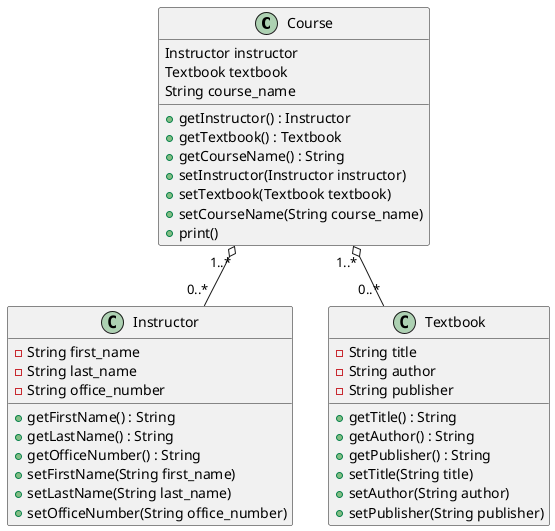 @startuml
class Course {
    Instructor instructor
    Textbook textbook
    String course_name

    +getInstructor() : Instructor
    +getTextbook() : Textbook
    +getCourseName() : String
    +setInstructor(Instructor instructor)
    +setTextbook(Textbook textbook)
    +setCourseName(String course_name)
    +print()

}
class Instructor {
    -String first_name
    -String last_name
    -String office_number

    +getFirstName() : String
    +getLastName() : String
    +getOfficeNumber() : String
    +setFirstName(String first_name)
    +setLastName(String last_name)
    +setOfficeNumber(String office_number)
}
class Textbook {
    -String title
    -String author
    -String publisher

    +getTitle() : String
    +getAuthor() : String
    +getPublisher() : String
    +setTitle(String title)
    +setAuthor(String author)
    +setPublisher(String publisher)

}

Course "1..*" o-- "0..*"Instructor
Course "1..*" o-- "0..*" Textbook

@enduml